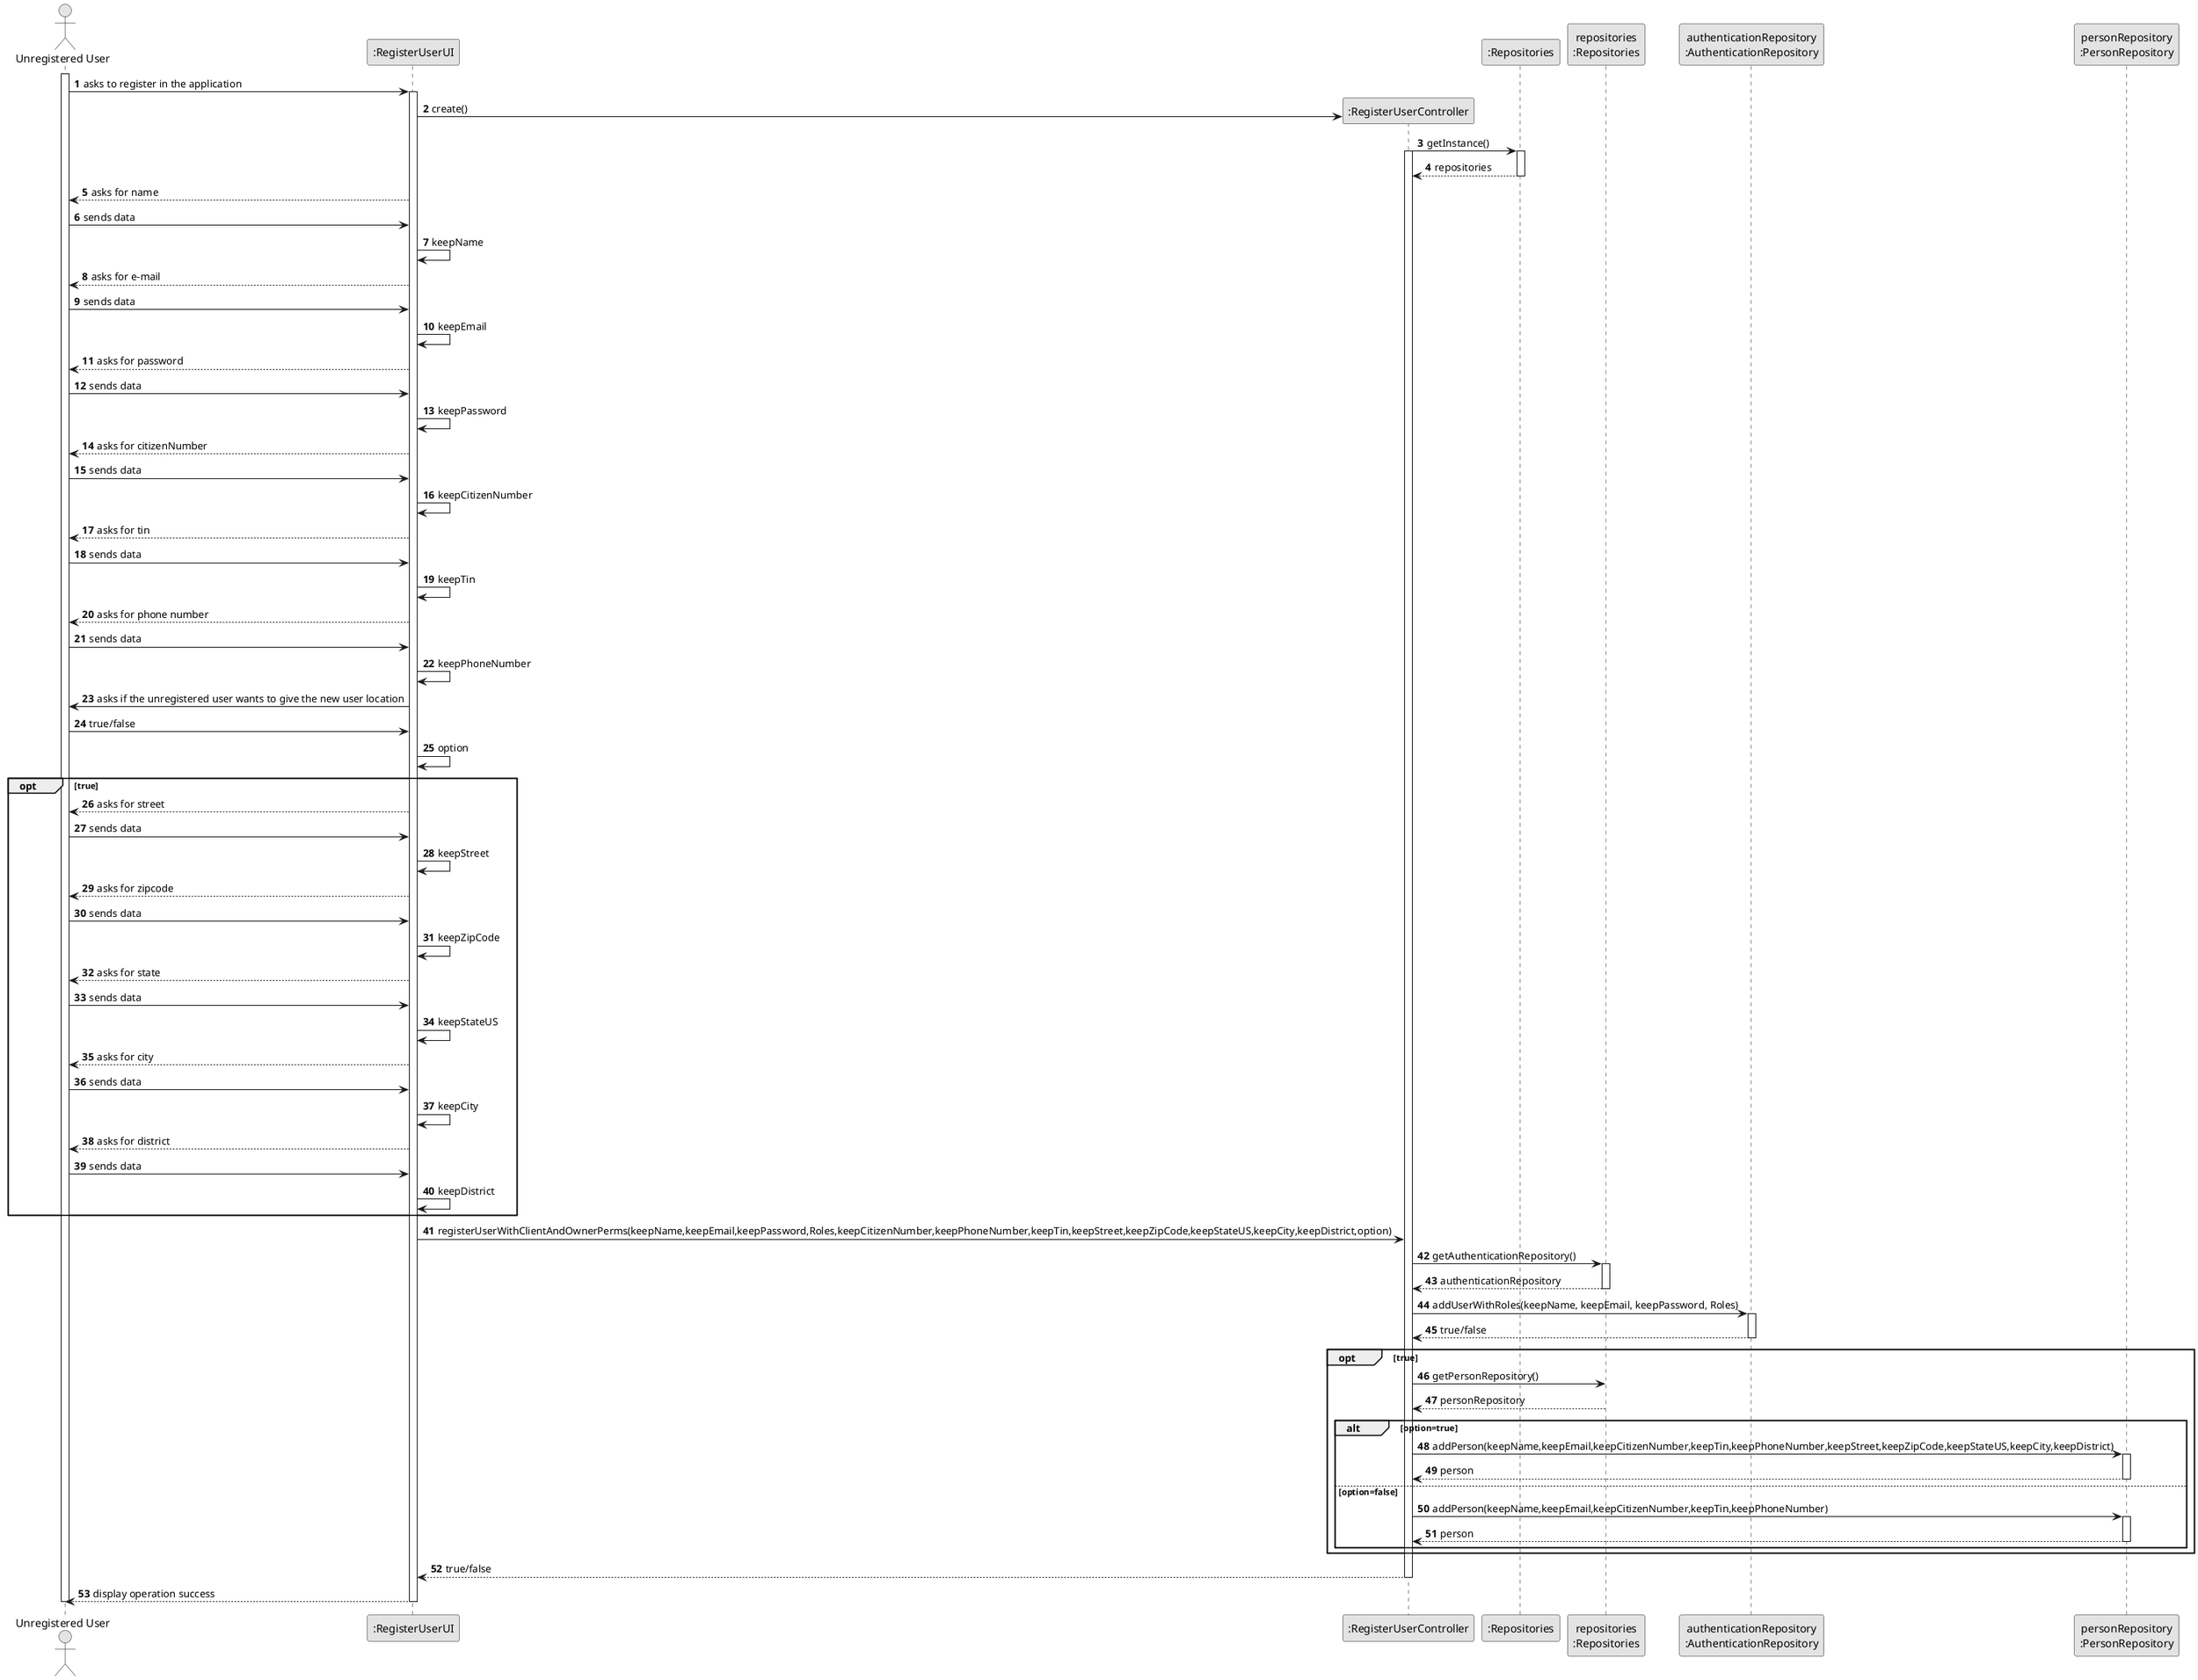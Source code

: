 @startuml
skinparam monochrome true
skinparam packageStyle rectangle
skinparam shadowing false

autonumber

'hide footbox
actor "Unregistered User" as ADM
participant ":RegisterUserUI" as UI
participant ":RegisterUserController" as CTRL
participant ":Repositories" as ORG
participant "repositories\n:Repositories" as REPO
participant "authenticationRepository\n:AuthenticationRepository" as AuthenticationRepository
participant "personRepository\n:PersonRepository" as PersonRepository






activate ADM

    ADM -> UI : asks to register in the application


    activate UI

        UI -> CTRL**: create()


        CTRL -> ORG : getInstance()
        activate CTRL
        activate ORG

          ORG --> CTRL: repositories
        deactivate ORG

        UI -->ADM: asks for name

        ADM -> UI: sends data

        UI -> UI:keepName

        UI -->ADM: asks for e-mail

                ADM -> UI: sends data

        UI -> UI:keepEmail

        UI -->ADM: asks for password

                ADM -> UI: sends data

        UI -> UI:keepPassword

        UI -->ADM: asks for citizenNumber

                        ADM -> UI: sends data

                UI -> UI:keepCitizenNumber


        UI -->ADM: asks for tin

                        ADM -> UI: sends data

                UI -> UI:keepTin

        UI -->ADM: asks for phone number

                 ADM -> UI: sends data

        UI -> UI:keepPhoneNumber

        UI -> ADM: asks if the unregistered user wants to give the new user location
                                    ADM -> UI:true/false
                                    UI-> UI :option

                                    group opt [true]


        UI -->ADM: asks for street

                         ADM -> UI: sends data

                UI -> UI: keepStreet



       UI -->ADM: asks for zipcode

                                ADM -> UI: sends data

                       UI -> UI: keepZipCode


       UI -->ADM: asks for state

                                ADM -> UI: sends data

                       UI -> UI: keepStateUS

        UI -->ADM: asks for city

                                 ADM -> UI: sends data

                        UI -> UI: keepCity

       UI -->ADM: asks for district

                                ADM -> UI: sends data

                       UI -> UI: keepDistrict



         end group




        UI -> CTRL : registerUserWithClientAndOwnerPerms(keepName,keepEmail,keepPassword,Roles,keepCitizenNumber,keepPhoneNumber,keepTin,keepStreet,keepZipCode,keepStateUS,keepCity,keepDistrict,option)

        CTRL -> REPO: getAuthenticationRepository()

        activate REPO

        REPO --> CTRL: authenticationRepository

        deactivate REPO

        CTRL -> AuthenticationRepository : addUserWithRoles(keepName, keepEmail, keepPassword, Roles)

            activate AuthenticationRepository

        AuthenticationRepository --> CTRL: true/false





        deactivate AuthenticationRepository


        group opt [true]

            CTRL -> REPO: getPersonRepository()

            REPO --> CTRL : personRepository

            group alt  [option=true]

            CTRL -> PersonRepository: addPerson(keepName,keepEmail,keepCitizenNumber,keepTin,keepPhoneNumber,keepStreet,keepZipCode,keepStateUS,keepCity,keepDistrict)

            activate PersonRepository

            PersonRepository --> CTRL:person

            deactivate PersonRepository

            else option=false

            CTRL -> PersonRepository: addPerson(keepName,keepEmail,keepCitizenNumber,keepTin,keepPhoneNumber)

                        activate PersonRepository

                        PersonRepository --> CTRL:person

                        deactivate PersonRepository

        end group

        end group
        CTRL --> UI:true/false
        deactivate CTRL

        UI --> ADM: display operation success

      deactivate UI

deactivate ADM

@enduml